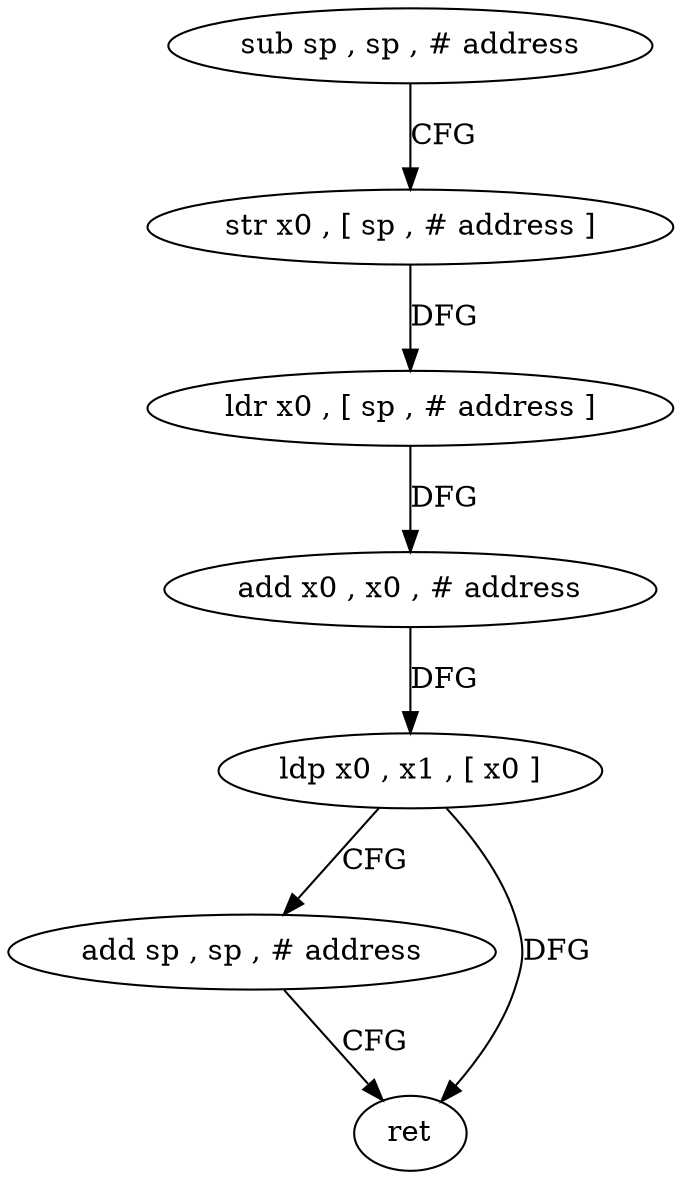 digraph "func" {
"4483156" [label = "sub sp , sp , # address" ]
"4483160" [label = "str x0 , [ sp , # address ]" ]
"4483164" [label = "ldr x0 , [ sp , # address ]" ]
"4483168" [label = "add x0 , x0 , # address" ]
"4483172" [label = "ldp x0 , x1 , [ x0 ]" ]
"4483176" [label = "add sp , sp , # address" ]
"4483180" [label = "ret" ]
"4483156" -> "4483160" [ label = "CFG" ]
"4483160" -> "4483164" [ label = "DFG" ]
"4483164" -> "4483168" [ label = "DFG" ]
"4483168" -> "4483172" [ label = "DFG" ]
"4483172" -> "4483176" [ label = "CFG" ]
"4483172" -> "4483180" [ label = "DFG" ]
"4483176" -> "4483180" [ label = "CFG" ]
}
